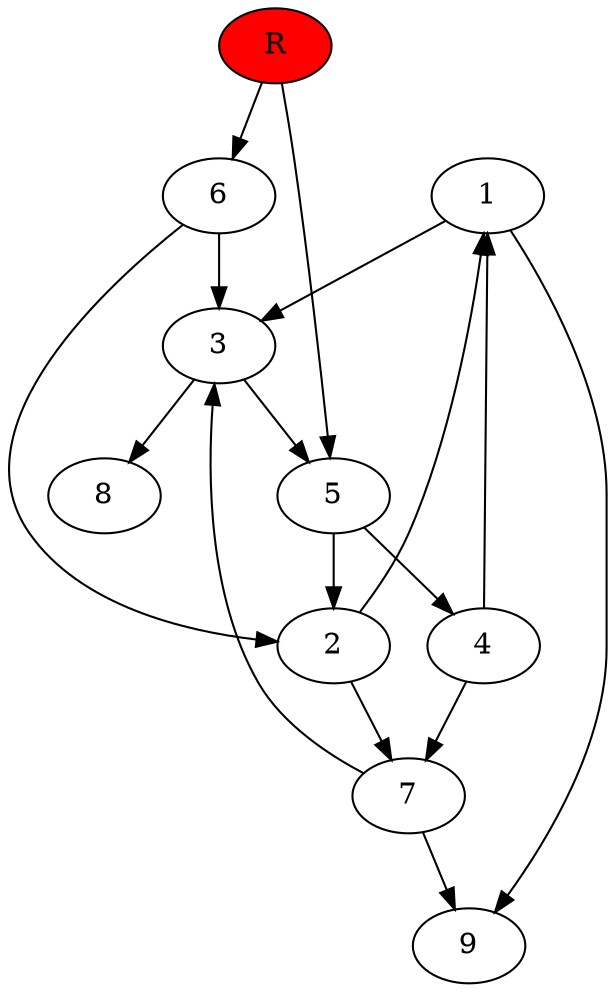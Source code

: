 digraph prb23515 {
	1
	2
	3
	4
	5
	6
	7
	8
	R [fillcolor="#ff0000" style=filled]
	1 -> 3
	1 -> 9
	2 -> 1
	2 -> 7
	3 -> 5
	3 -> 8
	4 -> 1
	4 -> 7
	5 -> 2
	5 -> 4
	6 -> 2
	6 -> 3
	7 -> 3
	7 -> 9
	R -> 5
	R -> 6
}
